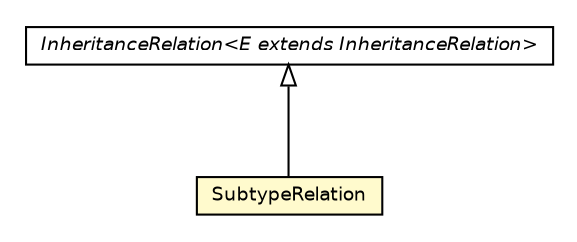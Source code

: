 #!/usr/local/bin/dot
#
# Class diagram 
# Generated by UMLGraph version 5.2 (http://www.umlgraph.org/)
#

digraph G {
	edge [fontname="Helvetica",fontsize=10,labelfontname="Helvetica",labelfontsize=10];
	node [fontname="Helvetica",fontsize=10,shape=plaintext];
	nodesep=0.25;
	ranksep=0.5;
	// chameleon.core.type.inheritance.SubtypeRelation
	c30391 [label=<<table title="chameleon.core.type.inheritance.SubtypeRelation" border="0" cellborder="1" cellspacing="0" cellpadding="2" port="p" bgcolor="lemonChiffon" href="./SubtypeRelation.html">
		<tr><td><table border="0" cellspacing="0" cellpadding="1">
<tr><td align="center" balign="center"> SubtypeRelation </td></tr>
		</table></td></tr>
		</table>>, fontname="Helvetica", fontcolor="black", fontsize=9.0];
	// chameleon.core.type.inheritance.InheritanceRelation<E extends chameleon.core.type.inheritance.InheritanceRelation>
	c30392 [label=<<table title="chameleon.core.type.inheritance.InheritanceRelation" border="0" cellborder="1" cellspacing="0" cellpadding="2" port="p" href="./InheritanceRelation.html">
		<tr><td><table border="0" cellspacing="0" cellpadding="1">
<tr><td align="center" balign="center"><font face="Helvetica-Oblique"> InheritanceRelation&lt;E extends InheritanceRelation&gt; </font></td></tr>
		</table></td></tr>
		</table>>, fontname="Helvetica", fontcolor="black", fontsize=9.0];
	//chameleon.core.type.inheritance.SubtypeRelation extends chameleon.core.type.inheritance.InheritanceRelation<chameleon.core.type.inheritance.SubtypeRelation>
	c30392:p -> c30391:p [dir=back,arrowtail=empty];
}


